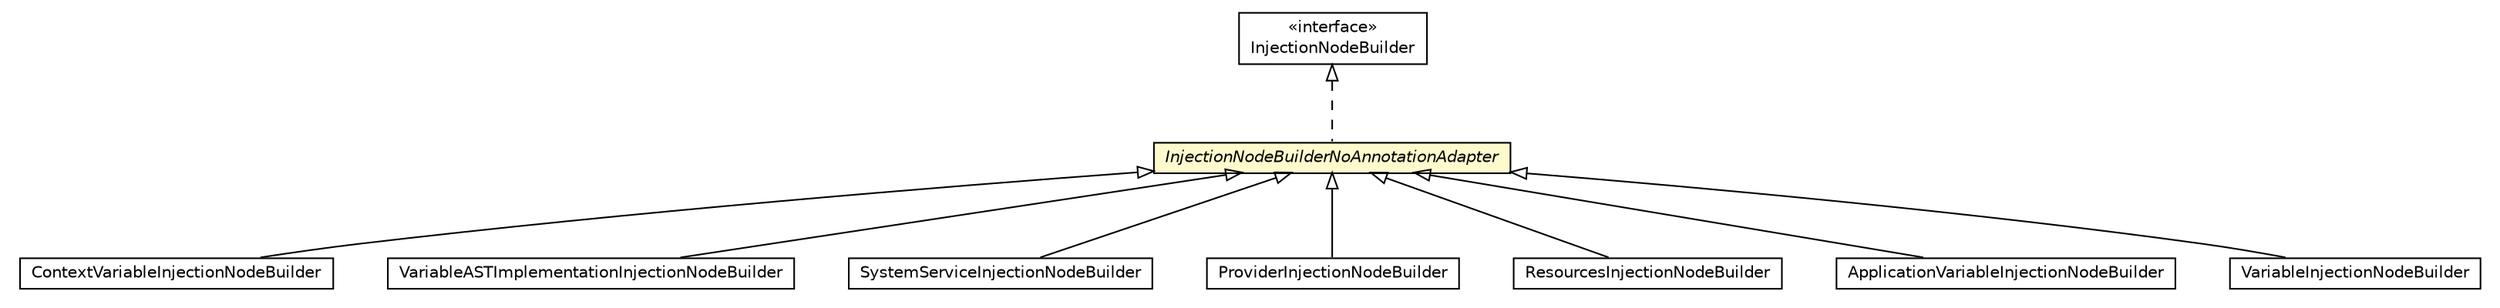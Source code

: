#!/usr/local/bin/dot
#
# Class diagram 
# Generated by UMLGraph version 5.1 (http://www.umlgraph.org/)
#

digraph G {
	edge [fontname="Helvetica",fontsize=10,labelfontname="Helvetica",labelfontsize=10];
	node [fontname="Helvetica",fontsize=10,shape=plaintext];
	nodesep=0.25;
	ranksep=0.5;
	// org.androidtransfuse.gen.variableBuilder.ContextVariableInjectionNodeBuilder
	c60021 [label=<<table title="org.androidtransfuse.gen.variableBuilder.ContextVariableInjectionNodeBuilder" border="0" cellborder="1" cellspacing="0" cellpadding="2" port="p" href="./ContextVariableInjectionNodeBuilder.html">
		<tr><td><table border="0" cellspacing="0" cellpadding="1">
<tr><td align="center" balign="center"> ContextVariableInjectionNodeBuilder </td></tr>
		</table></td></tr>
		</table>>, fontname="Helvetica", fontcolor="black", fontsize=10.0];
	// org.androidtransfuse.gen.variableBuilder.VariableASTImplementationInjectionNodeBuilder
	c60022 [label=<<table title="org.androidtransfuse.gen.variableBuilder.VariableASTImplementationInjectionNodeBuilder" border="0" cellborder="1" cellspacing="0" cellpadding="2" port="p" href="./VariableASTImplementationInjectionNodeBuilder.html">
		<tr><td><table border="0" cellspacing="0" cellpadding="1">
<tr><td align="center" balign="center"> VariableASTImplementationInjectionNodeBuilder </td></tr>
		</table></td></tr>
		</table>>, fontname="Helvetica", fontcolor="black", fontsize=10.0];
	// org.androidtransfuse.gen.variableBuilder.InjectionNodeBuilderNoAnnotationAdapter
	c60023 [label=<<table title="org.androidtransfuse.gen.variableBuilder.InjectionNodeBuilderNoAnnotationAdapter" border="0" cellborder="1" cellspacing="0" cellpadding="2" port="p" bgcolor="lemonChiffon" href="./InjectionNodeBuilderNoAnnotationAdapter.html">
		<tr><td><table border="0" cellspacing="0" cellpadding="1">
<tr><td align="center" balign="center"><font face="Helvetica-Oblique"> InjectionNodeBuilderNoAnnotationAdapter </font></td></tr>
		</table></td></tr>
		</table>>, fontname="Helvetica", fontcolor="black", fontsize=10.0];
	// org.androidtransfuse.gen.variableBuilder.InjectionNodeBuilder
	c60026 [label=<<table title="org.androidtransfuse.gen.variableBuilder.InjectionNodeBuilder" border="0" cellborder="1" cellspacing="0" cellpadding="2" port="p" href="./InjectionNodeBuilder.html">
		<tr><td><table border="0" cellspacing="0" cellpadding="1">
<tr><td align="center" balign="center"> &#171;interface&#187; </td></tr>
<tr><td align="center" balign="center"> InjectionNodeBuilder </td></tr>
		</table></td></tr>
		</table>>, fontname="Helvetica", fontcolor="black", fontsize=10.0];
	// org.androidtransfuse.gen.variableBuilder.SystemServiceInjectionNodeBuilder
	c60027 [label=<<table title="org.androidtransfuse.gen.variableBuilder.SystemServiceInjectionNodeBuilder" border="0" cellborder="1" cellspacing="0" cellpadding="2" port="p" href="./SystemServiceInjectionNodeBuilder.html">
		<tr><td><table border="0" cellspacing="0" cellpadding="1">
<tr><td align="center" balign="center"> SystemServiceInjectionNodeBuilder </td></tr>
		</table></td></tr>
		</table>>, fontname="Helvetica", fontcolor="black", fontsize=10.0];
	// org.androidtransfuse.gen.variableBuilder.ProviderInjectionNodeBuilder
	c60029 [label=<<table title="org.androidtransfuse.gen.variableBuilder.ProviderInjectionNodeBuilder" border="0" cellborder="1" cellspacing="0" cellpadding="2" port="p" href="./ProviderInjectionNodeBuilder.html">
		<tr><td><table border="0" cellspacing="0" cellpadding="1">
<tr><td align="center" balign="center"> ProviderInjectionNodeBuilder </td></tr>
		</table></td></tr>
		</table>>, fontname="Helvetica", fontcolor="black", fontsize=10.0];
	// org.androidtransfuse.gen.variableBuilder.ResourcesInjectionNodeBuilder
	c60031 [label=<<table title="org.androidtransfuse.gen.variableBuilder.ResourcesInjectionNodeBuilder" border="0" cellborder="1" cellspacing="0" cellpadding="2" port="p" href="./ResourcesInjectionNodeBuilder.html">
		<tr><td><table border="0" cellspacing="0" cellpadding="1">
<tr><td align="center" balign="center"> ResourcesInjectionNodeBuilder </td></tr>
		</table></td></tr>
		</table>>, fontname="Helvetica", fontcolor="black", fontsize=10.0];
	// org.androidtransfuse.gen.variableBuilder.ApplicationVariableInjectionNodeBuilder
	c60035 [label=<<table title="org.androidtransfuse.gen.variableBuilder.ApplicationVariableInjectionNodeBuilder" border="0" cellborder="1" cellspacing="0" cellpadding="2" port="p" href="./ApplicationVariableInjectionNodeBuilder.html">
		<tr><td><table border="0" cellspacing="0" cellpadding="1">
<tr><td align="center" balign="center"> ApplicationVariableInjectionNodeBuilder </td></tr>
		</table></td></tr>
		</table>>, fontname="Helvetica", fontcolor="black", fontsize=10.0];
	// org.androidtransfuse.gen.variableBuilder.VariableInjectionNodeBuilder
	c60039 [label=<<table title="org.androidtransfuse.gen.variableBuilder.VariableInjectionNodeBuilder" border="0" cellborder="1" cellspacing="0" cellpadding="2" port="p" href="./VariableInjectionNodeBuilder.html">
		<tr><td><table border="0" cellspacing="0" cellpadding="1">
<tr><td align="center" balign="center"> VariableInjectionNodeBuilder </td></tr>
		</table></td></tr>
		</table>>, fontname="Helvetica", fontcolor="black", fontsize=10.0];
	//org.androidtransfuse.gen.variableBuilder.ContextVariableInjectionNodeBuilder extends org.androidtransfuse.gen.variableBuilder.InjectionNodeBuilderNoAnnotationAdapter
	c60023:p -> c60021:p [dir=back,arrowtail=empty];
	//org.androidtransfuse.gen.variableBuilder.VariableASTImplementationInjectionNodeBuilder extends org.androidtransfuse.gen.variableBuilder.InjectionNodeBuilderNoAnnotationAdapter
	c60023:p -> c60022:p [dir=back,arrowtail=empty];
	//org.androidtransfuse.gen.variableBuilder.InjectionNodeBuilderNoAnnotationAdapter implements org.androidtransfuse.gen.variableBuilder.InjectionNodeBuilder
	c60026:p -> c60023:p [dir=back,arrowtail=empty,style=dashed];
	//org.androidtransfuse.gen.variableBuilder.SystemServiceInjectionNodeBuilder extends org.androidtransfuse.gen.variableBuilder.InjectionNodeBuilderNoAnnotationAdapter
	c60023:p -> c60027:p [dir=back,arrowtail=empty];
	//org.androidtransfuse.gen.variableBuilder.ProviderInjectionNodeBuilder extends org.androidtransfuse.gen.variableBuilder.InjectionNodeBuilderNoAnnotationAdapter
	c60023:p -> c60029:p [dir=back,arrowtail=empty];
	//org.androidtransfuse.gen.variableBuilder.ResourcesInjectionNodeBuilder extends org.androidtransfuse.gen.variableBuilder.InjectionNodeBuilderNoAnnotationAdapter
	c60023:p -> c60031:p [dir=back,arrowtail=empty];
	//org.androidtransfuse.gen.variableBuilder.ApplicationVariableInjectionNodeBuilder extends org.androidtransfuse.gen.variableBuilder.InjectionNodeBuilderNoAnnotationAdapter
	c60023:p -> c60035:p [dir=back,arrowtail=empty];
	//org.androidtransfuse.gen.variableBuilder.VariableInjectionNodeBuilder extends org.androidtransfuse.gen.variableBuilder.InjectionNodeBuilderNoAnnotationAdapter
	c60023:p -> c60039:p [dir=back,arrowtail=empty];
}

